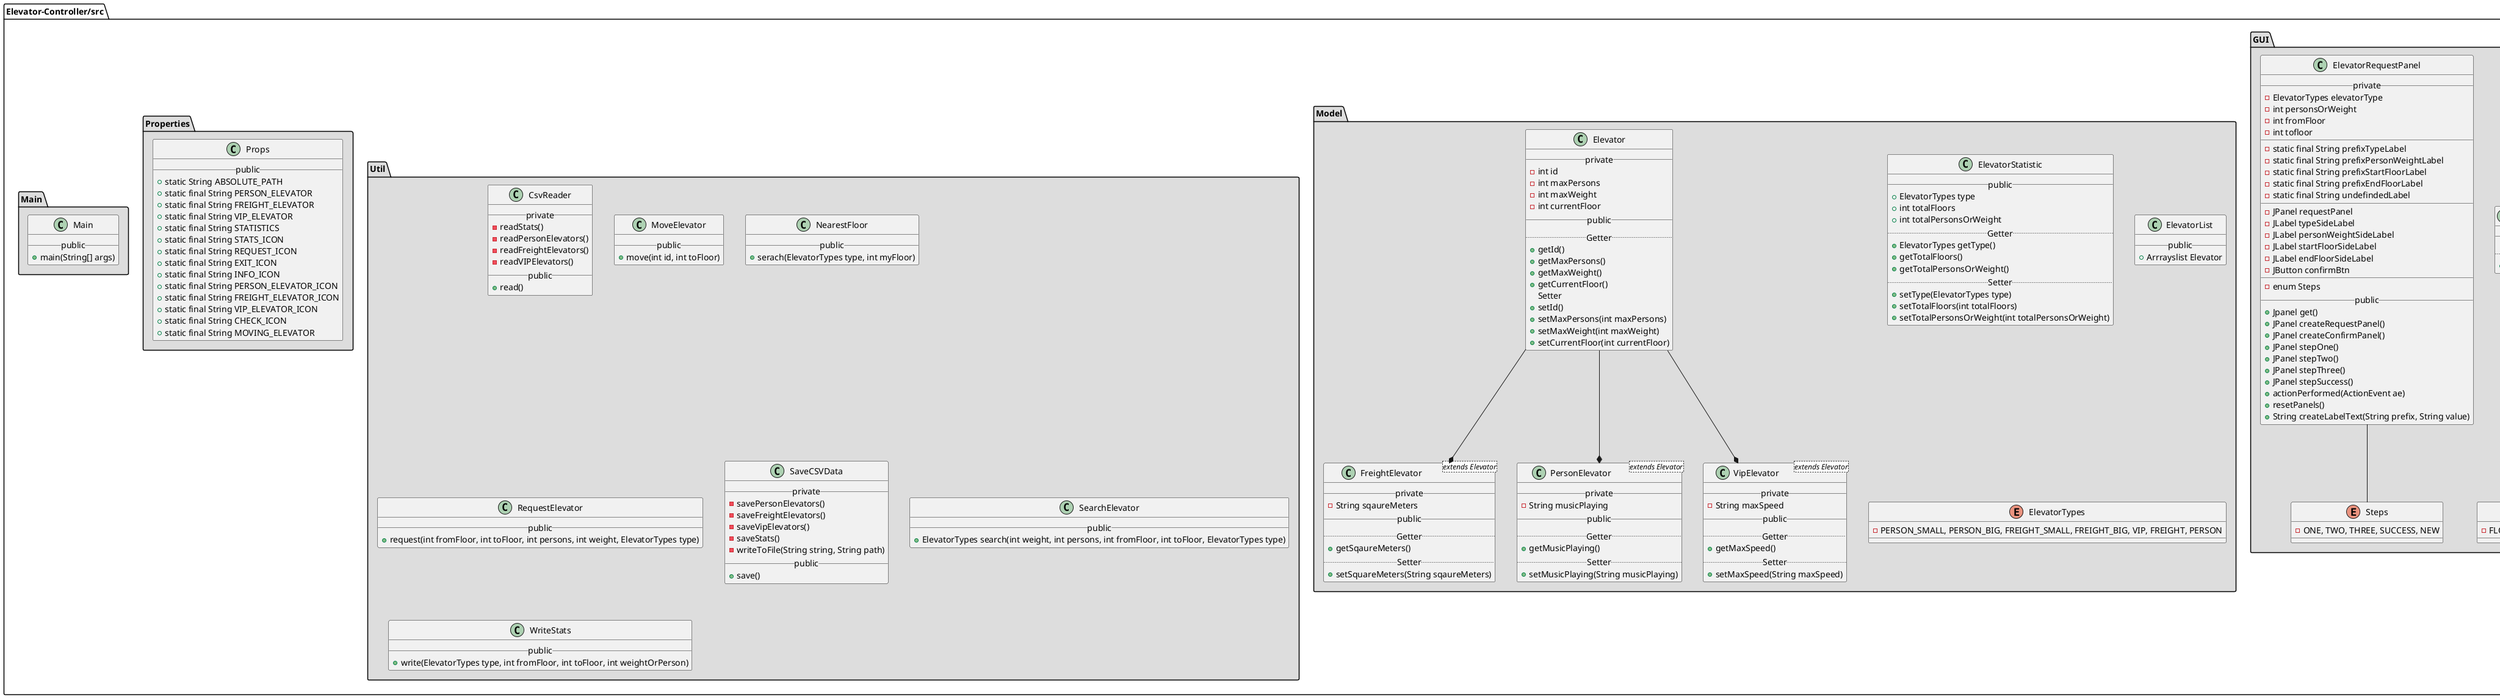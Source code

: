 @startuml

'Anfang src
package "Elevator-Controller/src"  {

'Anfang Controller
package "Controller" #DDDDDD{

class Controller {
    __public__
        +main()
    }
}
'Ende Controller

'Anfang Gui
package "GUI"#DDDDDD{

SidebarGUI -- MenuState

class SidebarGUI {
    __private__
        -enum MenuState
        -Jpanel root
        -Jpanel contentPanel
    __
        -JFrame createFrame()
        -Jpanel createSideBar()
    __public__
        +startUserInterface()
        +actionPerformed(ActionEvent ae)
}

enum MenuState {
    REQUEST, INFO, STATS, EXIT
}

class ElevatorStatsPanel {
    __private__
        -enum KindoOfInfo
    __
        -JPanel createChildPanel(int totalFloorsTravelled, int totalPersonsOrWeight, String prefix,
        String pathToImage)
..Getter..
        -getInfosFromStats(ElevatorTypes type, KindoOfInfo info)
    __public__
        +Jpanel get()
}

enum KindoOfInfo {
    -FLOORS, PERSONS_WEIGHT
}

ElevatorInfoPanel -- KindoOfInfo

class ElevatorRequestPanel {
    __private__
        -ElevatorTypes elevatorType
        -int personsOrWeight
        -int fromFloor
        -int tofloor
    __
        -static final String prefixTypeLabel
        -static final String prefixPersonWeightLabel
        -static final String prefixStartFloorLabel
        -static final String prefixEndFloorLabel
        -static final String undefindedLabel
    __
        -JPanel requestPanel
        -JLabel typeSideLabel
        -JLabel personWeightSideLabel
        -JLabel startFloorSideLabel
        -JLabel endFloorSideLabel
        -JButton confirmBtn
    __
        -enum Steps
    __public__
        +Jpanel get()
        +JPanel createRequestPanel()
        +JPanel createConfirmPanel()
        +JPanel stepOne()
        +JPanel stepTwo()
        +JPanel stepThree()
        +JPanel stepSuccess()
        +actionPerformed(ActionEvent ae)
        +resetPanels()
        +String createLabelText(String prefix, String value)
}

enum Steps {
    -ONE, TWO, THREE, SUCCESS, NEW
}

ElevatorRequestPanel -- Steps

class ElevatorInfoPanel {
    __public__
..Getter..
        +Jpanel get()
    }
}
'Ende GUI

'Anfang Model
package "Model"#DDDDDD{

class Elevator {
    __private__
        -int id
        -int maxPersons
        -int maxWeight
        -int currentFloor
    __public__
..Getter..
        +getId()
        +getMaxPersons()
        +getMaxWeight()
        +getCurrentFloor()
        ..Setter..
        +setId()
        +setMaxPersons(int maxPersons)
        +setMaxWeight(int maxWeight)
        +setCurrentFloor(int currentFloor)
}

class ElevatorStatistic {
    __public__
        +ElevatorTypes type
        +int totalFloors
        +int totalPersonsOrWeight
..Getter..
        +ElevatorTypes getType()
        +getTotalFloors()
        +getTotalPersonsOrWeight()
..Setter..
        +setType(ElevatorTypes type)
        +setTotalFloors(int totalFloors)
        +setTotalPersonsOrWeight(int totalPersonsOrWeight)
}

class ElevatorList {
    __public__
        +Arrrayslist Elevator
}

enum ElevatorTypes {
    -PERSON_SMALL, PERSON_BIG, FREIGHT_SMALL, FREIGHT_BIG, VIP, FREIGHT, PERSON
}

class FreightElevator<extends Elevator> {
    __private__
        -String sqaureMeters
    __public__
..Getter..
        +getSqaureMeters()
..Setter..
        +setSquareMeters(String sqaureMeters)
}

class PersonElevator<extends Elevator> {
    __private__
        -String musicPlaying
    __public__
..Getter..
        +getMusicPlaying()
..Setter..
        +setMusicPlaying(String musicPlaying)
}

class VipElevator<extends Elevator> {
    __private__
        -String maxSpeed
    __public__
..Getter..
        +getMaxSpeed()
..Setter..
        +setMaxSpeed(String maxSpeed)
    }
}
'Ende Model

'Anfang Util
package "Util"#DDDDDD{

class CsvReader {
    __private__
        -readStats()
        -readPersonElevators()
        -readFreightElevators()
        -readVIPElevators()
    __public__
        +read()
}

class MoveElevator {
    __public__
        +move(int id, int toFloor)
}

class NearestFloor {
    __public__
        +serach(ElevatorTypes type, int myFloor)
}

class RequestElevator {
    __public__
        +request(int fromFloor, int toFloor, int persons, int weight, ElevatorTypes type)
}

class SaveCSVData{
    __private__
        -savePersonElevators()
        -saveFreightElevators()
        -saveVipElevators()
        -saveStats()
        -writeToFile(String string, String path)
    __public__
        +save()
}

class SearchElevator {
    __public__
        +ElevatorTypes search(int weight, int persons, int fromFloor, int toFloor, ElevatorTypes type)
}

class WriteStats {
    __public__
        +write(ElevatorTypes type, int fromFloor, int toFloor, int weightOrPerson)
    }
}
'Ende Util

'Anfang Properties
package Properties #DDDDDD {

class Props {
    __public__
        +static String ABSOLUTE_PATH
        +static final String PERSON_ELEVATOR
        +static final String FREIGHT_ELEVATOR
        +static final String VIP_ELEVATOR
        +static final String STATISTICS
        +static final String STATS_ICON
        +static final String REQUEST_ICON
        +static final String EXIT_ICON
        +static final String INFO_ICON
        +static final String PERSON_ELEVATOR_ICON
        +static final String FREIGHT_ELEVATOR_ICON
        +static final String VIP_ELEVATOR_ICON
        +static final String CHECK_ICON
        +static final String MOVING_ELEVATOR
    }
}
'Ende Properties

'Anfang Main
package Main #DDDDDD {

class Main{
    __public__
        +main(String[] args)
        }
    }
'Ende Main
}
'Ende src

'Anfang Assets
package "Elevator-Controller/assets/csv" <<Folder>> #3CB371{

    class "Lastenaufzug Tabelle" <<(T,#FF7700) freightElevators.csv >>

    class "Personenaufzug Tabelle" <<(T,#FF7700) personElevators.csv>>

    class "Statistik Tabelle" <<(T,#FF7700) statistics.csv>>

    class "Vip Aufzug Tabelle" <<(T,#FF7700) vipElevators.csv>>
}

Elevator --* FreightElevator
Elevator --* PersonElevator
Elevator --* VipElevator


@enduml